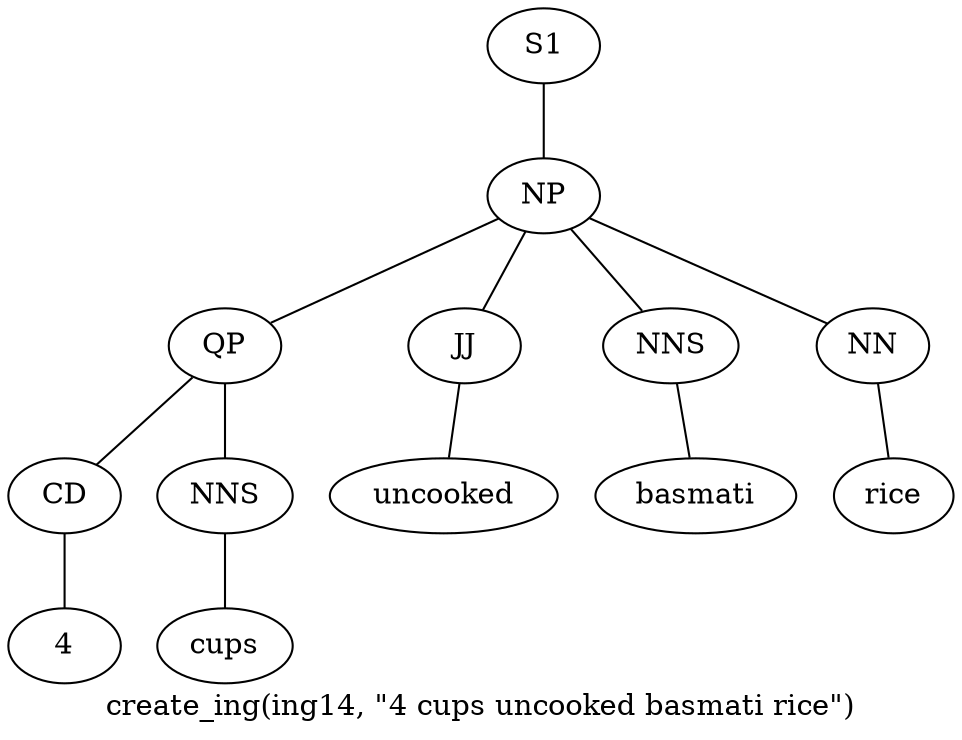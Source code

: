 graph SyntaxGraph {
	label = "create_ing(ing14, \"4 cups uncooked basmati rice\")";
	Node0 [label="S1"];
	Node1 [label="NP"];
	Node2 [label="QP"];
	Node3 [label="CD"];
	Node4 [label="4"];
	Node5 [label="NNS"];
	Node6 [label="cups"];
	Node7 [label="JJ"];
	Node8 [label="uncooked"];
	Node9 [label="NNS"];
	Node10 [label="basmati"];
	Node11 [label="NN"];
	Node12 [label="rice"];

	Node0 -- Node1;
	Node1 -- Node2;
	Node1 -- Node7;
	Node1 -- Node9;
	Node1 -- Node11;
	Node2 -- Node3;
	Node2 -- Node5;
	Node3 -- Node4;
	Node5 -- Node6;
	Node7 -- Node8;
	Node9 -- Node10;
	Node11 -- Node12;
}